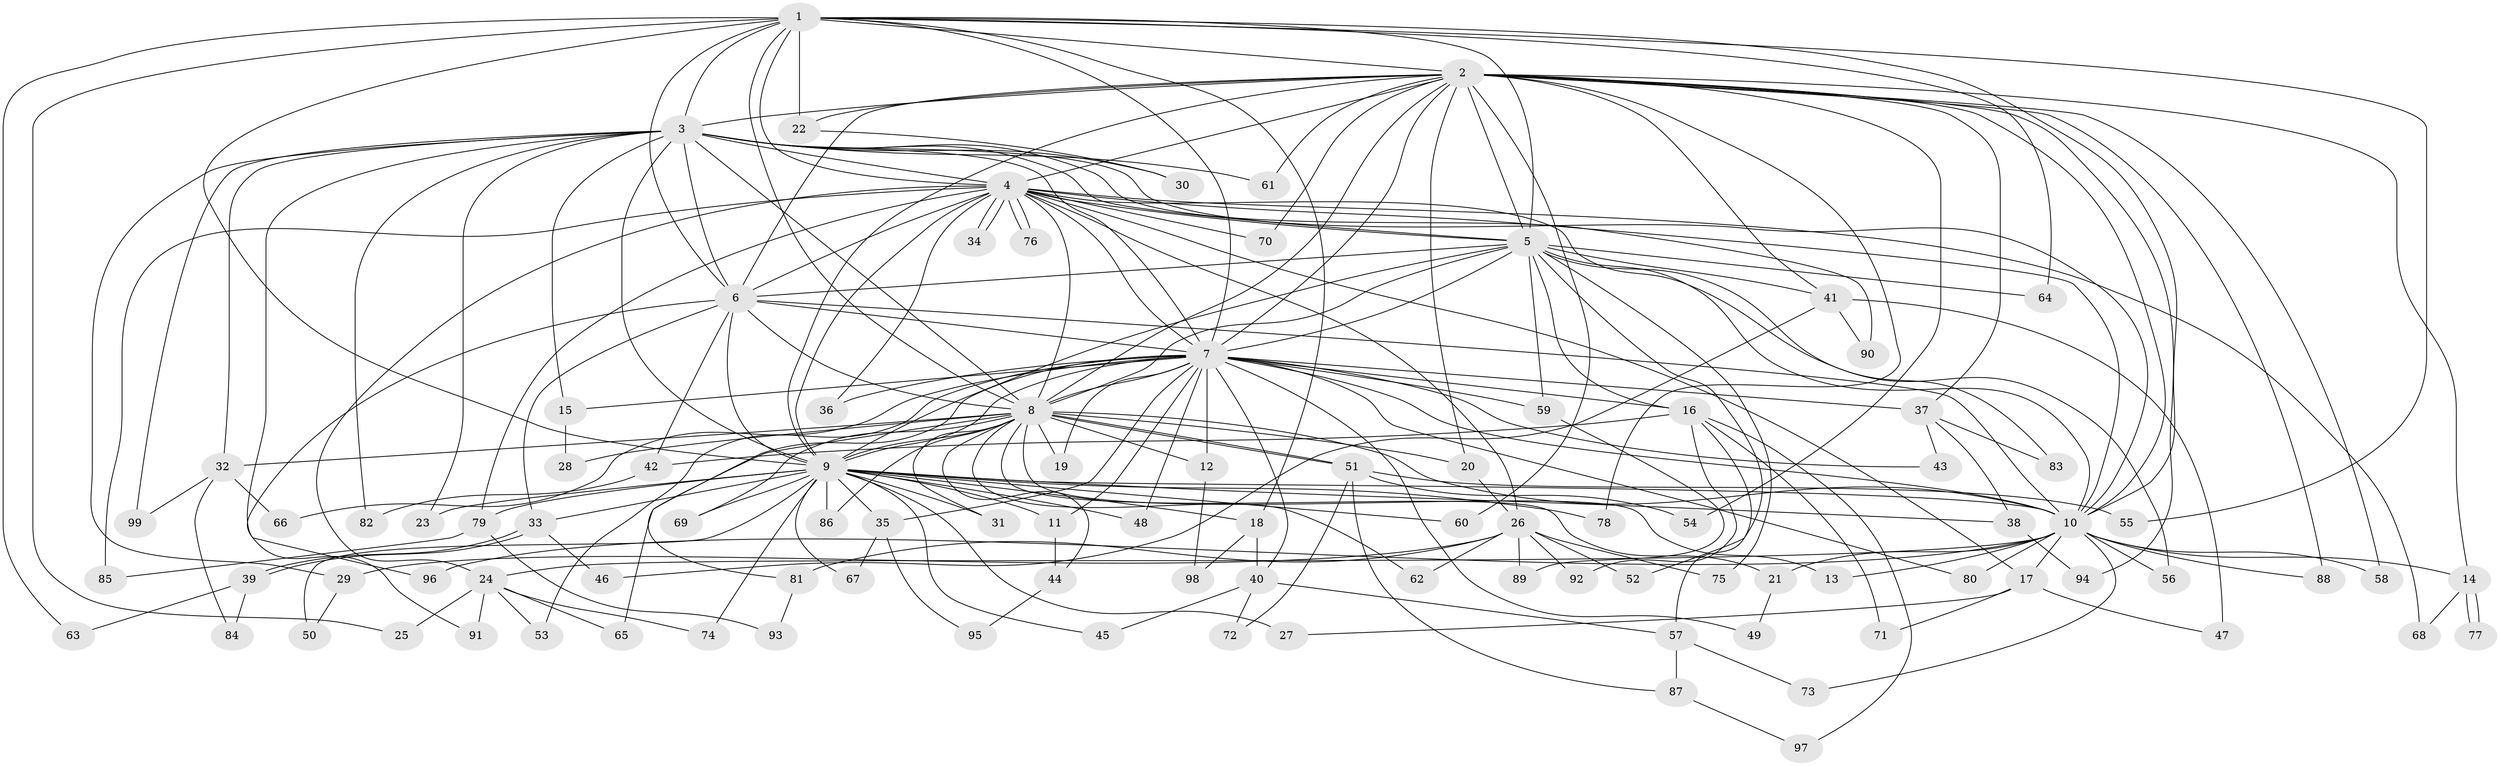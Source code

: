 // Generated by graph-tools (version 1.1) at 2025/01/03/09/25 03:01:12]
// undirected, 99 vertices, 223 edges
graph export_dot {
graph [start="1"]
  node [color=gray90,style=filled];
  1;
  2;
  3;
  4;
  5;
  6;
  7;
  8;
  9;
  10;
  11;
  12;
  13;
  14;
  15;
  16;
  17;
  18;
  19;
  20;
  21;
  22;
  23;
  24;
  25;
  26;
  27;
  28;
  29;
  30;
  31;
  32;
  33;
  34;
  35;
  36;
  37;
  38;
  39;
  40;
  41;
  42;
  43;
  44;
  45;
  46;
  47;
  48;
  49;
  50;
  51;
  52;
  53;
  54;
  55;
  56;
  57;
  58;
  59;
  60;
  61;
  62;
  63;
  64;
  65;
  66;
  67;
  68;
  69;
  70;
  71;
  72;
  73;
  74;
  75;
  76;
  77;
  78;
  79;
  80;
  81;
  82;
  83;
  84;
  85;
  86;
  87;
  88;
  89;
  90;
  91;
  92;
  93;
  94;
  95;
  96;
  97;
  98;
  99;
  1 -- 2;
  1 -- 3;
  1 -- 4;
  1 -- 5;
  1 -- 6;
  1 -- 7;
  1 -- 8;
  1 -- 9;
  1 -- 10;
  1 -- 18;
  1 -- 22;
  1 -- 25;
  1 -- 55;
  1 -- 63;
  1 -- 64;
  2 -- 3;
  2 -- 4;
  2 -- 5;
  2 -- 6;
  2 -- 7;
  2 -- 8;
  2 -- 9;
  2 -- 10;
  2 -- 14;
  2 -- 20;
  2 -- 22;
  2 -- 37;
  2 -- 41;
  2 -- 54;
  2 -- 58;
  2 -- 60;
  2 -- 61;
  2 -- 70;
  2 -- 78;
  2 -- 88;
  2 -- 94;
  3 -- 4;
  3 -- 5;
  3 -- 6;
  3 -- 7;
  3 -- 8;
  3 -- 9;
  3 -- 10;
  3 -- 15;
  3 -- 23;
  3 -- 29;
  3 -- 30;
  3 -- 32;
  3 -- 61;
  3 -- 82;
  3 -- 90;
  3 -- 96;
  3 -- 99;
  4 -- 5;
  4 -- 6;
  4 -- 7;
  4 -- 8;
  4 -- 9;
  4 -- 10;
  4 -- 17;
  4 -- 24;
  4 -- 26;
  4 -- 34;
  4 -- 34;
  4 -- 36;
  4 -- 68;
  4 -- 70;
  4 -- 76;
  4 -- 76;
  4 -- 79;
  4 -- 83;
  4 -- 85;
  5 -- 6;
  5 -- 7;
  5 -- 8;
  5 -- 9;
  5 -- 10;
  5 -- 16;
  5 -- 41;
  5 -- 52;
  5 -- 56;
  5 -- 59;
  5 -- 64;
  5 -- 75;
  6 -- 7;
  6 -- 8;
  6 -- 9;
  6 -- 10;
  6 -- 33;
  6 -- 42;
  6 -- 91;
  7 -- 8;
  7 -- 9;
  7 -- 10;
  7 -- 11;
  7 -- 12;
  7 -- 15;
  7 -- 16;
  7 -- 19;
  7 -- 35;
  7 -- 36;
  7 -- 37;
  7 -- 40;
  7 -- 43;
  7 -- 48;
  7 -- 49;
  7 -- 53;
  7 -- 59;
  7 -- 66;
  7 -- 80;
  7 -- 81;
  8 -- 9;
  8 -- 10;
  8 -- 12;
  8 -- 13;
  8 -- 19;
  8 -- 20;
  8 -- 21;
  8 -- 28;
  8 -- 31;
  8 -- 32;
  8 -- 44;
  8 -- 51;
  8 -- 51;
  8 -- 62;
  8 -- 65;
  8 -- 69;
  8 -- 86;
  9 -- 10;
  9 -- 11;
  9 -- 18;
  9 -- 23;
  9 -- 27;
  9 -- 31;
  9 -- 33;
  9 -- 35;
  9 -- 38;
  9 -- 45;
  9 -- 48;
  9 -- 50;
  9 -- 60;
  9 -- 67;
  9 -- 69;
  9 -- 74;
  9 -- 78;
  9 -- 79;
  9 -- 86;
  10 -- 13;
  10 -- 14;
  10 -- 17;
  10 -- 21;
  10 -- 24;
  10 -- 56;
  10 -- 58;
  10 -- 73;
  10 -- 80;
  10 -- 88;
  10 -- 96;
  11 -- 44;
  12 -- 98;
  14 -- 68;
  14 -- 77;
  14 -- 77;
  15 -- 28;
  16 -- 42;
  16 -- 57;
  16 -- 71;
  16 -- 92;
  16 -- 97;
  17 -- 27;
  17 -- 47;
  17 -- 71;
  18 -- 40;
  18 -- 98;
  20 -- 26;
  21 -- 49;
  22 -- 30;
  24 -- 25;
  24 -- 53;
  24 -- 65;
  24 -- 74;
  24 -- 91;
  26 -- 29;
  26 -- 52;
  26 -- 62;
  26 -- 75;
  26 -- 81;
  26 -- 89;
  26 -- 92;
  29 -- 50;
  32 -- 66;
  32 -- 84;
  32 -- 99;
  33 -- 39;
  33 -- 39;
  33 -- 46;
  35 -- 67;
  35 -- 95;
  37 -- 38;
  37 -- 43;
  37 -- 83;
  38 -- 94;
  39 -- 63;
  39 -- 84;
  40 -- 45;
  40 -- 57;
  40 -- 72;
  41 -- 46;
  41 -- 47;
  41 -- 90;
  42 -- 82;
  44 -- 95;
  51 -- 54;
  51 -- 55;
  51 -- 72;
  51 -- 87;
  57 -- 73;
  57 -- 87;
  59 -- 89;
  79 -- 85;
  79 -- 93;
  81 -- 93;
  87 -- 97;
}

